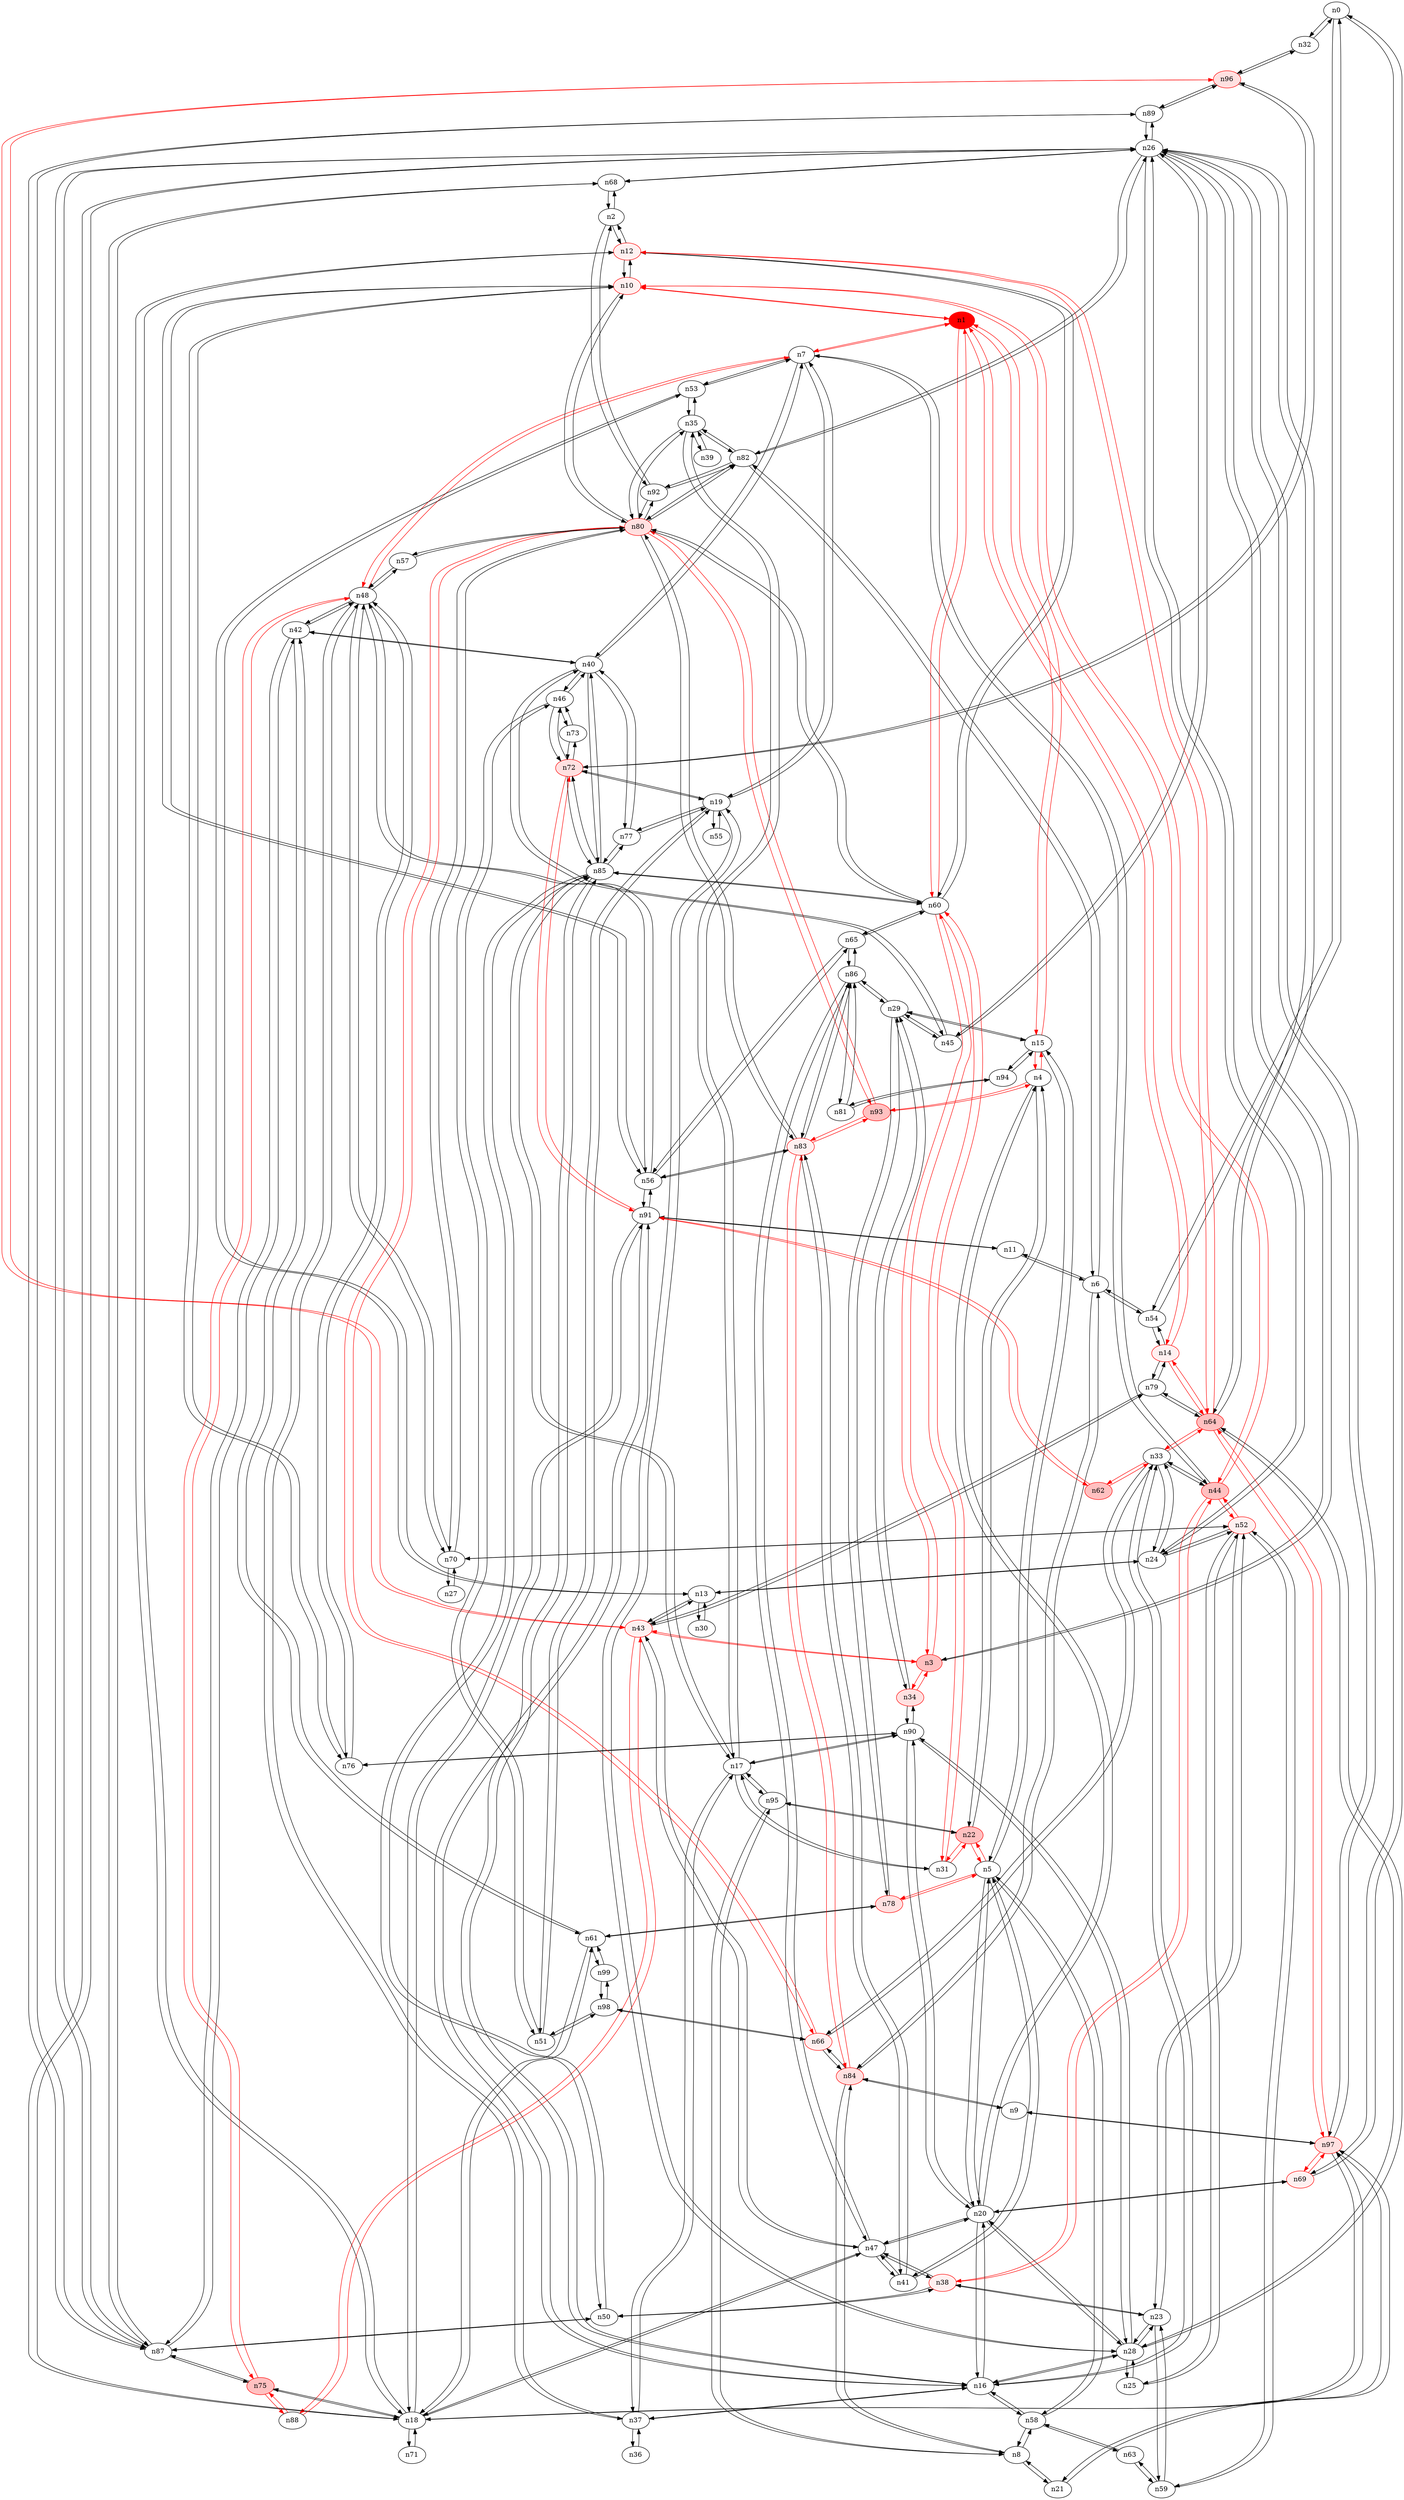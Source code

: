 strict digraph {
n0 [type=switch];
n32 [type=switch];
n54 [type=switch];
n69 [type=host, color="#FF0000", style=filled, fillcolor="#FFF0F0"];
n1 [type=switch, color="#FF0000", style=filled, fillcolor="#FF0000"];
n7 [type=switch];
n10 [type=host, color="#FF0000", style=filled, fillcolor="#FFF0F0"];
n14 [type=host, color="#FF0000", style=filled, fillcolor="#FFF0F0"];
n15 [type=switch];
n60 [type=switch];
n2 [type=switch];
n12 [type=host, color="#FF0000", style=filled, fillcolor="#FFF0F0"];
n68 [type=switch];
n92 [type=switch];
n3 [type=switch, color="#FF0000", style=filled, fillcolor="#FFC0C0"];
n26 [type=switch];
n34 [type=host, color="#FF0000", style=filled, fillcolor="#FFE0E0"];
n43 [type=host, color="#FF0000", style=filled, fillcolor="#FFF0F0"];
n4 [type=switch];
n20 [type=switch];
n22 [type=switch, color="#FF0000", style=filled, fillcolor="#FFC0C0"];
n93 [type=switch, color="#FF0000", style=filled, fillcolor="#FFC0C0"];
n5 [type=switch];
n41 [type=switch];
n58 [type=switch];
n78 [type=host, color="#FF0000", style=filled, fillcolor="#FFE0E0"];
n6 [type=switch];
n11 [type=switch];
n82 [type=switch];
n84 [type=host, color="#FF0000", style=filled, fillcolor="#FFE0E0"];
n19 [type=switch];
n40 [type=switch];
n44 [type=switch, color="#FF0000", style=filled, fillcolor="#FFC0C0"];
n48 [type=switch];
n53 [type=switch];
n8 [type=switch];
n21 [type=switch];
n95 [type=switch];
n9 [type=switch];
n97 [type=switch, color="#FF0000", style=filled, fillcolor="#FFE0E0"];
n56 [type=switch];
n76 [type=switch];
n80 [type=switch, color="#FF0000", style=filled, fillcolor="#FFE0E0"];
n91 [type=switch];
n18 [type=switch];
n64 [type=switch, color="#FF0000", style=filled, fillcolor="#FFC0C0"];
n13 [type=switch];
n24 [type=switch];
n30 [type=switch];
n79 [type=switch];
n29 [type=switch];
n94 [type=switch];
n16 [type=switch];
n28 [type=switch];
n33 [type=switch];
n37 [type=switch];
n85 [type=switch];
n17 [type=switch];
n31 [type=switch];
n35 [type=switch];
n90 [type=switch];
n47 [type=switch];
n61 [type=switch];
n71 [type=switch];
n75 [type=host, color="#FF0000", style=filled, fillcolor="#FFC0C0"];
n51 [type=switch];
n55 [type=switch];
n72 [type=host, color="#FF0000", style=filled, fillcolor="#FFE0E0"];
n77 [type=switch];
n23 [type=switch];
n38 [type=host, color="#FF0000", style=filled, fillcolor="#FFF0F0"];
n52 [type=host, color="#FF0000", style=filled, fillcolor="#FFF0F0"];
n59 [type=switch];
n25 [type=switch];
n45 [type=switch];
n87 [type=switch];
n89 [type=switch];
n27 [type=switch];
n70 [type=switch];
n86 [type=switch];
n96 [type=host, color="#FF0000", style=filled, fillcolor="#FFE0E0"];
n62 [type=host, color="#FF0000", style=filled, fillcolor="#FFC0C0"];
n66 [type=host, color="#FF0000", style=filled, fillcolor="#FFF0F0"];
n39 [type=switch];
n36 [type=switch];
n50 [type=switch];
n42 [type=switch];
n46 [type=switch];
n83 [type=host, color="#FF0000", style=filled, fillcolor="#FFF0F0"];
n88 [type=switch];
n73 [type=switch];
n57 [type=switch];
n98 [type=switch];
n65 [type=switch];
n63 [type=switch];
n99 [type=switch];
n81 [type=switch];
n0 -> n32 [src_port=0, dst_port=0];
n0 -> n54 [src_port=0, dst_port=0];
n0 -> n69 [src_port=0, dst_port=0];
n32 -> n0 [src_port=0, dst_port=0];
n32 -> n96 [src_port=0, dst_port=0];
n54 -> n0 [src_port=0, dst_port=0];
n54 -> n14 [src_port=0, dst_port=0];
n54 -> n6 [src_port=0, dst_port=0];
n69 -> n0 [src_port=0, dst_port=0];
n69 -> n20 [src_port=0, dst_port=0];
n69 -> n97 [src_port=0, dst_port=0, color="#FF0000"];
n1 -> n7 [src_port=0, dst_port=0, color="#FF0000"];
n1 -> n10 [src_port=0, dst_port=0, color="#FF0000"];
n1 -> n14 [src_port=0, dst_port=0, color="#FF0000"];
n1 -> n15 [src_port=0, dst_port=0, color="#FF0000"];
n1 -> n60 [src_port=0, dst_port=0, color="#FF0000"];
n7 -> n1 [src_port=0, dst_port=0, color="#FF0000"];
n7 -> n19 [src_port=0, dst_port=0];
n7 -> n40 [src_port=0, dst_port=0];
n7 -> n44 [src_port=0, dst_port=0];
n7 -> n48 [src_port=0, dst_port=0, color="#FF0000"];
n7 -> n53 [src_port=0, dst_port=0];
n10 -> n1 [src_port=0, dst_port=0, color="#FF0000"];
n10 -> n12 [src_port=0, dst_port=0];
n10 -> n44 [src_port=0, dst_port=0, color="#FF0000"];
n10 -> n56 [src_port=0, dst_port=0];
n10 -> n76 [src_port=0, dst_port=0];
n10 -> n80 [src_port=0, dst_port=0];
n14 -> n54 [src_port=0, dst_port=0];
n14 -> n1 [src_port=0, dst_port=0, color="#FF0000"];
n14 -> n64 [src_port=0, dst_port=0, color="#FF0000"];
n14 -> n79 [src_port=0, dst_port=0];
n15 -> n1 [src_port=0, dst_port=0, color="#FF0000"];
n15 -> n4 [src_port=0, dst_port=0, color="#FF0000"];
n15 -> n5 [src_port=0, dst_port=0];
n15 -> n29 [src_port=0, dst_port=0];
n15 -> n94 [src_port=0, dst_port=0];
n60 -> n1 [src_port=0, dst_port=0, color="#FF0000"];
n60 -> n12 [src_port=0, dst_port=0];
n60 -> n3 [src_port=0, dst_port=0, color="#FF0000"];
n60 -> n80 [src_port=0, dst_port=0];
n60 -> n85 [src_port=0, dst_port=0];
n60 -> n31 [src_port=0, dst_port=0, color="#FF0000"];
n60 -> n65 [src_port=0, dst_port=0];
n2 -> n12 [src_port=0, dst_port=0];
n2 -> n68 [src_port=0, dst_port=0];
n2 -> n92 [src_port=0, dst_port=0];
n12 -> n10 [src_port=0, dst_port=0];
n12 -> n60 [src_port=0, dst_port=0];
n12 -> n2 [src_port=0, dst_port=0];
n12 -> n18 [src_port=0, dst_port=0];
n12 -> n64 [src_port=0, dst_port=0, color="#FF0000"];
n68 -> n2 [src_port=0, dst_port=0];
n68 -> n26 [src_port=0, dst_port=0];
n68 -> n87 [src_port=0, dst_port=0];
n92 -> n2 [src_port=0, dst_port=0];
n92 -> n82 [src_port=0, dst_port=0];
n92 -> n80 [src_port=0, dst_port=0];
n3 -> n60 [src_port=0, dst_port=0, color="#FF0000"];
n3 -> n26 [src_port=0, dst_port=0];
n3 -> n34 [src_port=0, dst_port=0, color="#FF0000"];
n3 -> n43 [src_port=0, dst_port=0, color="#FF0000"];
n26 -> n68 [src_port=0, dst_port=0];
n26 -> n3 [src_port=0, dst_port=0];
n26 -> n82 [src_port=0, dst_port=0];
n26 -> n97 [src_port=0, dst_port=0];
n26 -> n18 [src_port=0, dst_port=0];
n26 -> n64 [src_port=0, dst_port=0];
n26 -> n24 [src_port=0, dst_port=0];
n26 -> n45 [src_port=0, dst_port=0];
n26 -> n87 [src_port=0, dst_port=0];
n26 -> n89 [src_port=0, dst_port=0];
n34 -> n3 [src_port=0, dst_port=0, color="#FF0000"];
n34 -> n29 [src_port=0, dst_port=0];
n34 -> n90 [src_port=0, dst_port=0];
n43 -> n3 [src_port=0, dst_port=0, color="#FF0000"];
n43 -> n13 [src_port=0, dst_port=0];
n43 -> n79 [src_port=0, dst_port=0];
n43 -> n47 [src_port=0, dst_port=0];
n43 -> n96 [src_port=0, dst_port=0, color="#FF0000"];
n43 -> n88 [src_port=0, dst_port=0, color="#FF0000"];
n4 -> n15 [src_port=0, dst_port=0, color="#FF0000"];
n4 -> n20 [src_port=0, dst_port=0];
n4 -> n22 [src_port=0, dst_port=0];
n4 -> n93 [src_port=0, dst_port=0, color="#FF0000"];
n20 -> n69 [src_port=0, dst_port=0];
n20 -> n4 [src_port=0, dst_port=0];
n20 -> n5 [src_port=0, dst_port=0];
n20 -> n16 [src_port=0, dst_port=0];
n20 -> n28 [src_port=0, dst_port=0];
n20 -> n90 [src_port=0, dst_port=0];
n20 -> n47 [src_port=0, dst_port=0];
n22 -> n4 [src_port=0, dst_port=0];
n22 -> n5 [src_port=0, dst_port=0, color="#FF0000"];
n22 -> n95 [src_port=0, dst_port=0];
n22 -> n31 [src_port=0, dst_port=0, color="#FF0000"];
n93 -> n4 [src_port=0, dst_port=0, color="#FF0000"];
n93 -> n80 [src_port=0, dst_port=0, color="#FF0000"];
n93 -> n83 [src_port=0, dst_port=0, color="#FF0000"];
n5 -> n15 [src_port=0, dst_port=0];
n5 -> n20 [src_port=0, dst_port=0];
n5 -> n22 [src_port=0, dst_port=0, color="#FF0000"];
n5 -> n41 [src_port=0, dst_port=0];
n5 -> n58 [src_port=0, dst_port=0];
n5 -> n78 [src_port=0, dst_port=0, color="#FF0000"];
n41 -> n5 [src_port=0, dst_port=0];
n41 -> n47 [src_port=0, dst_port=0];
n41 -> n83 [src_port=0, dst_port=0];
n58 -> n5 [src_port=0, dst_port=0];
n58 -> n8 [src_port=0, dst_port=0];
n58 -> n16 [src_port=0, dst_port=0];
n58 -> n63 [src_port=0, dst_port=0];
n78 -> n5 [src_port=0, dst_port=0, color="#FF0000"];
n78 -> n29 [src_port=0, dst_port=0];
n78 -> n61 [src_port=0, dst_port=0];
n6 -> n54 [src_port=0, dst_port=0];
n6 -> n11 [src_port=0, dst_port=0];
n6 -> n82 [src_port=0, dst_port=0];
n6 -> n84 [src_port=0, dst_port=0];
n11 -> n6 [src_port=0, dst_port=0];
n11 -> n91 [src_port=0, dst_port=0];
n82 -> n92 [src_port=0, dst_port=0];
n82 -> n26 [src_port=0, dst_port=0];
n82 -> n6 [src_port=0, dst_port=0];
n82 -> n80 [src_port=0, dst_port=0];
n82 -> n35 [src_port=0, dst_port=0];
n84 -> n6 [src_port=0, dst_port=0];
n84 -> n8 [src_port=0, dst_port=0];
n84 -> n9 [src_port=0, dst_port=0];
n84 -> n66 [src_port=0, dst_port=0];
n84 -> n83 [src_port=0, dst_port=0, color="#FF0000"];
n19 -> n7 [src_port=0, dst_port=0];
n19 -> n28 [src_port=0, dst_port=0];
n19 -> n51 [src_port=0, dst_port=0];
n19 -> n55 [src_port=0, dst_port=0];
n19 -> n72 [src_port=0, dst_port=0];
n19 -> n77 [src_port=0, dst_port=0];
n40 -> n7 [src_port=0, dst_port=0];
n40 -> n85 [src_port=0, dst_port=0];
n40 -> n77 [src_port=0, dst_port=0];
n40 -> n45 [src_port=0, dst_port=0];
n40 -> n42 [src_port=0, dst_port=0];
n40 -> n46 [src_port=0, dst_port=0];
n44 -> n7 [src_port=0, dst_port=0];
n44 -> n10 [src_port=0, dst_port=0, color="#FF0000"];
n44 -> n33 [src_port=0, dst_port=0];
n44 -> n38 [src_port=0, dst_port=0, color="#FF0000"];
n44 -> n52 [src_port=0, dst_port=0, color="#FF0000"];
n48 -> n7 [src_port=0, dst_port=0, color="#FF0000"];
n48 -> n56 [src_port=0, dst_port=0];
n48 -> n76 [src_port=0, dst_port=0];
n48 -> n37 [src_port=0, dst_port=0];
n48 -> n75 [src_port=0, dst_port=0, color="#FF0000"];
n48 -> n70 [src_port=0, dst_port=0];
n48 -> n42 [src_port=0, dst_port=0];
n48 -> n57 [src_port=0, dst_port=0];
n53 -> n7 [src_port=0, dst_port=0];
n53 -> n13 [src_port=0, dst_port=0];
n53 -> n35 [src_port=0, dst_port=0];
n8 -> n58 [src_port=0, dst_port=0];
n8 -> n84 [src_port=0, dst_port=0];
n8 -> n21 [src_port=0, dst_port=0];
n8 -> n95 [src_port=0, dst_port=0];
n21 -> n8 [src_port=0, dst_port=0];
n21 -> n97 [src_port=0, dst_port=0];
n95 -> n22 [src_port=0, dst_port=0];
n95 -> n8 [src_port=0, dst_port=0];
n95 -> n17 [src_port=0, dst_port=0];
n9 -> n84 [src_port=0, dst_port=0];
n9 -> n97 [src_port=0, dst_port=0];
n97 -> n69 [src_port=0, dst_port=0, color="#FF0000"];
n97 -> n26 [src_port=0, dst_port=0];
n97 -> n21 [src_port=0, dst_port=0];
n97 -> n9 [src_port=0, dst_port=0];
n97 -> n18 [src_port=0, dst_port=0];
n97 -> n64 [src_port=0, dst_port=0, color="#FF0000"];
n56 -> n10 [src_port=0, dst_port=0];
n56 -> n48 [src_port=0, dst_port=0];
n56 -> n91 [src_port=0, dst_port=0];
n56 -> n83 [src_port=0, dst_port=0];
n56 -> n65 [src_port=0, dst_port=0];
n76 -> n10 [src_port=0, dst_port=0];
n76 -> n48 [src_port=0, dst_port=0];
n76 -> n90 [src_port=0, dst_port=0];
n80 -> n10 [src_port=0, dst_port=0];
n80 -> n60 [src_port=0, dst_port=0];
n80 -> n92 [src_port=0, dst_port=0];
n80 -> n93 [src_port=0, dst_port=0, color="#FF0000"];
n80 -> n82 [src_port=0, dst_port=0];
n80 -> n35 [src_port=0, dst_port=0];
n80 -> n70 [src_port=0, dst_port=0];
n80 -> n66 [src_port=0, dst_port=0, color="#FF0000"];
n80 -> n83 [src_port=0, dst_port=0];
n80 -> n57 [src_port=0, dst_port=0];
n91 -> n11 [src_port=0, dst_port=0];
n91 -> n56 [src_port=0, dst_port=0];
n91 -> n18 [src_port=0, dst_port=0];
n91 -> n16 [src_port=0, dst_port=0];
n91 -> n72 [src_port=0, dst_port=0, color="#FF0000"];
n91 -> n62 [src_port=0, dst_port=0, color="#FF0000"];
n18 -> n12 [src_port=0, dst_port=0];
n18 -> n26 [src_port=0, dst_port=0];
n18 -> n97 [src_port=0, dst_port=0];
n18 -> n91 [src_port=0, dst_port=0];
n18 -> n47 [src_port=0, dst_port=0];
n18 -> n61 [src_port=0, dst_port=0];
n18 -> n71 [src_port=0, dst_port=0];
n18 -> n75 [src_port=0, dst_port=0];
n64 -> n14 [src_port=0, dst_port=0, color="#FF0000"];
n64 -> n12 [src_port=0, dst_port=0, color="#FF0000"];
n64 -> n26 [src_port=0, dst_port=0];
n64 -> n97 [src_port=0, dst_port=0, color="#FF0000"];
n64 -> n79 [src_port=0, dst_port=0];
n64 -> n28 [src_port=0, dst_port=0];
n64 -> n33 [src_port=0, dst_port=0, color="#FF0000"];
n13 -> n43 [src_port=0, dst_port=0];
n13 -> n53 [src_port=0, dst_port=0];
n13 -> n24 [src_port=0, dst_port=0];
n13 -> n30 [src_port=0, dst_port=0];
n24 -> n26 [src_port=0, dst_port=0];
n24 -> n13 [src_port=0, dst_port=0];
n24 -> n33 [src_port=0, dst_port=0];
n24 -> n52 [src_port=0, dst_port=0];
n30 -> n13 [src_port=0, dst_port=0];
n79 -> n14 [src_port=0, dst_port=0];
n79 -> n43 [src_port=0, dst_port=0];
n79 -> n64 [src_port=0, dst_port=0];
n29 -> n15 [src_port=0, dst_port=0];
n29 -> n34 [src_port=0, dst_port=0];
n29 -> n78 [src_port=0, dst_port=0];
n29 -> n45 [src_port=0, dst_port=0];
n29 -> n86 [src_port=0, dst_port=0];
n94 -> n15 [src_port=0, dst_port=0];
n94 -> n81 [src_port=0, dst_port=0];
n16 -> n20 [src_port=0, dst_port=0];
n16 -> n58 [src_port=0, dst_port=0];
n16 -> n91 [src_port=0, dst_port=0];
n16 -> n28 [src_port=0, dst_port=0];
n16 -> n33 [src_port=0, dst_port=0];
n16 -> n37 [src_port=0, dst_port=0];
n16 -> n85 [src_port=0, dst_port=0];
n28 -> n20 [src_port=0, dst_port=0];
n28 -> n19 [src_port=0, dst_port=0];
n28 -> n64 [src_port=0, dst_port=0];
n28 -> n16 [src_port=0, dst_port=0];
n28 -> n90 [src_port=0, dst_port=0];
n28 -> n23 [src_port=0, dst_port=0];
n28 -> n25 [src_port=0, dst_port=0];
n33 -> n44 [src_port=0, dst_port=0];
n33 -> n64 [src_port=0, dst_port=0, color="#FF0000"];
n33 -> n24 [src_port=0, dst_port=0];
n33 -> n16 [src_port=0, dst_port=0];
n33 -> n62 [src_port=0, dst_port=0, color="#FF0000"];
n33 -> n66 [src_port=0, dst_port=0];
n37 -> n48 [src_port=0, dst_port=0];
n37 -> n16 [src_port=0, dst_port=0];
n37 -> n17 [src_port=0, dst_port=0];
n37 -> n36 [src_port=0, dst_port=0];
n85 -> n60 [src_port=0, dst_port=0];
n85 -> n40 [src_port=0, dst_port=0];
n85 -> n16 [src_port=0, dst_port=0];
n85 -> n17 [src_port=0, dst_port=0];
n85 -> n72 [src_port=0, dst_port=0];
n85 -> n77 [src_port=0, dst_port=0];
n85 -> n50 [src_port=0, dst_port=0];
n17 -> n95 [src_port=0, dst_port=0];
n17 -> n37 [src_port=0, dst_port=0];
n17 -> n85 [src_port=0, dst_port=0];
n17 -> n31 [src_port=0, dst_port=0];
n17 -> n35 [src_port=0, dst_port=0];
n17 -> n90 [src_port=0, dst_port=0];
n31 -> n60 [src_port=0, dst_port=0, color="#FF0000"];
n31 -> n22 [src_port=0, dst_port=0, color="#FF0000"];
n31 -> n17 [src_port=0, dst_port=0];
n35 -> n82 [src_port=0, dst_port=0];
n35 -> n53 [src_port=0, dst_port=0];
n35 -> n80 [src_port=0, dst_port=0];
n35 -> n17 [src_port=0, dst_port=0];
n35 -> n39 [src_port=0, dst_port=0];
n90 -> n34 [src_port=0, dst_port=0];
n90 -> n20 [src_port=0, dst_port=0];
n90 -> n76 [src_port=0, dst_port=0];
n90 -> n28 [src_port=0, dst_port=0];
n90 -> n17 [src_port=0, dst_port=0];
n47 -> n43 [src_port=0, dst_port=0];
n47 -> n20 [src_port=0, dst_port=0];
n47 -> n41 [src_port=0, dst_port=0];
n47 -> n18 [src_port=0, dst_port=0];
n47 -> n38 [src_port=0, dst_port=0];
n47 -> n86 [src_port=0, dst_port=0];
n61 -> n78 [src_port=0, dst_port=0];
n61 -> n18 [src_port=0, dst_port=0];
n61 -> n42 [src_port=0, dst_port=0];
n61 -> n99 [src_port=0, dst_port=0];
n71 -> n18 [src_port=0, dst_port=0];
n75 -> n48 [src_port=0, dst_port=0, color="#FF0000"];
n75 -> n18 [src_port=0, dst_port=0];
n75 -> n87 [src_port=0, dst_port=0];
n75 -> n88 [src_port=0, dst_port=0, color="#FF0000"];
n51 -> n19 [src_port=0, dst_port=0];
n51 -> n46 [src_port=0, dst_port=0];
n51 -> n98 [src_port=0, dst_port=0];
n55 -> n19 [src_port=0, dst_port=0];
n72 -> n19 [src_port=0, dst_port=0];
n72 -> n91 [src_port=0, dst_port=0, color="#FF0000"];
n72 -> n85 [src_port=0, dst_port=0];
n72 -> n96 [src_port=0, dst_port=0];
n72 -> n46 [src_port=0, dst_port=0];
n72 -> n73 [src_port=0, dst_port=0];
n77 -> n19 [src_port=0, dst_port=0];
n77 -> n40 [src_port=0, dst_port=0];
n77 -> n85 [src_port=0, dst_port=0];
n23 -> n28 [src_port=0, dst_port=0];
n23 -> n38 [src_port=0, dst_port=0];
n23 -> n52 [src_port=0, dst_port=0];
n23 -> n59 [src_port=0, dst_port=0];
n38 -> n44 [src_port=0, dst_port=0, color="#FF0000"];
n38 -> n47 [src_port=0, dst_port=0];
n38 -> n23 [src_port=0, dst_port=0];
n38 -> n50 [src_port=0, dst_port=0];
n52 -> n44 [src_port=0, dst_port=0, color="#FF0000"];
n52 -> n24 [src_port=0, dst_port=0];
n52 -> n23 [src_port=0, dst_port=0];
n52 -> n59 [src_port=0, dst_port=0];
n52 -> n25 [src_port=0, dst_port=0];
n52 -> n70 [src_port=0, dst_port=0];
n59 -> n23 [src_port=0, dst_port=0];
n59 -> n52 [src_port=0, dst_port=0];
n59 -> n63 [src_port=0, dst_port=0];
n25 -> n28 [src_port=0, dst_port=0];
n25 -> n52 [src_port=0, dst_port=0];
n45 -> n26 [src_port=0, dst_port=0];
n45 -> n40 [src_port=0, dst_port=0];
n45 -> n29 [src_port=0, dst_port=0];
n87 -> n68 [src_port=0, dst_port=0];
n87 -> n26 [src_port=0, dst_port=0];
n87 -> n75 [src_port=0, dst_port=0];
n87 -> n89 [src_port=0, dst_port=0];
n87 -> n50 [src_port=0, dst_port=0];
n87 -> n42 [src_port=0, dst_port=0];
n89 -> n26 [src_port=0, dst_port=0];
n89 -> n87 [src_port=0, dst_port=0];
n89 -> n96 [src_port=0, dst_port=0];
n27 -> n70 [src_port=0, dst_port=0];
n70 -> n48 [src_port=0, dst_port=0];
n70 -> n80 [src_port=0, dst_port=0];
n70 -> n52 [src_port=0, dst_port=0];
n70 -> n27 [src_port=0, dst_port=0];
n86 -> n29 [src_port=0, dst_port=0];
n86 -> n47 [src_port=0, dst_port=0];
n86 -> n83 [src_port=0, dst_port=0];
n86 -> n65 [src_port=0, dst_port=0];
n86 -> n81 [src_port=0, dst_port=0];
n96 -> n32 [src_port=0, dst_port=0];
n96 -> n43 [src_port=0, dst_port=0, color="#FF0000"];
n96 -> n72 [src_port=0, dst_port=0];
n96 -> n89 [src_port=0, dst_port=0];
n62 -> n91 [src_port=0, dst_port=0, color="#FF0000"];
n62 -> n33 [src_port=0, dst_port=0, color="#FF0000"];
n66 -> n84 [src_port=0, dst_port=0];
n66 -> n80 [src_port=0, dst_port=0, color="#FF0000"];
n66 -> n33 [src_port=0, dst_port=0];
n66 -> n98 [src_port=0, dst_port=0];
n39 -> n35 [src_port=0, dst_port=0];
n36 -> n37 [src_port=0, dst_port=0];
n50 -> n85 [src_port=0, dst_port=0];
n50 -> n38 [src_port=0, dst_port=0];
n50 -> n87 [src_port=0, dst_port=0];
n42 -> n40 [src_port=0, dst_port=0];
n42 -> n48 [src_port=0, dst_port=0];
n42 -> n61 [src_port=0, dst_port=0];
n42 -> n87 [src_port=0, dst_port=0];
n46 -> n40 [src_port=0, dst_port=0];
n46 -> n51 [src_port=0, dst_port=0];
n46 -> n72 [src_port=0, dst_port=0];
n46 -> n73 [src_port=0, dst_port=0];
n83 -> n93 [src_port=0, dst_port=0, color="#FF0000"];
n83 -> n41 [src_port=0, dst_port=0];
n83 -> n84 [src_port=0, dst_port=0, color="#FF0000"];
n83 -> n56 [src_port=0, dst_port=0];
n83 -> n80 [src_port=0, dst_port=0];
n83 -> n86 [src_port=0, dst_port=0];
n88 -> n43 [src_port=0, dst_port=0, color="#FF0000"];
n88 -> n75 [src_port=0, dst_port=0, color="#FF0000"];
n73 -> n72 [src_port=0, dst_port=0];
n73 -> n46 [src_port=0, dst_port=0];
n57 -> n48 [src_port=0, dst_port=0];
n57 -> n80 [src_port=0, dst_port=0];
n98 -> n51 [src_port=0, dst_port=0];
n98 -> n66 [src_port=0, dst_port=0];
n98 -> n99 [src_port=0, dst_port=0];
n65 -> n60 [src_port=0, dst_port=0];
n65 -> n56 [src_port=0, dst_port=0];
n65 -> n86 [src_port=0, dst_port=0];
n63 -> n58 [src_port=0, dst_port=0];
n63 -> n59 [src_port=0, dst_port=0];
n99 -> n61 [src_port=0, dst_port=0];
n99 -> n98 [src_port=0, dst_port=0];
n81 -> n94 [src_port=0, dst_port=0];
n81 -> n86 [src_port=0, dst_port=0];
}

